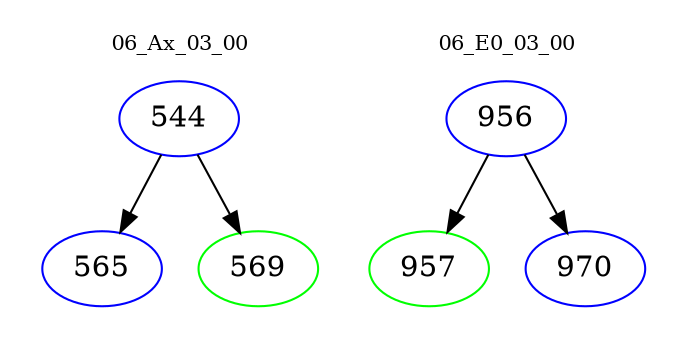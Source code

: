 digraph{
subgraph cluster_0 {
color = white
label = "06_Ax_03_00";
fontsize=10;
T0_544 [label="544", color="blue"]
T0_544 -> T0_565 [color="black"]
T0_565 [label="565", color="blue"]
T0_544 -> T0_569 [color="black"]
T0_569 [label="569", color="green"]
}
subgraph cluster_1 {
color = white
label = "06_E0_03_00";
fontsize=10;
T1_956 [label="956", color="blue"]
T1_956 -> T1_957 [color="black"]
T1_957 [label="957", color="green"]
T1_956 -> T1_970 [color="black"]
T1_970 [label="970", color="blue"]
}
}
